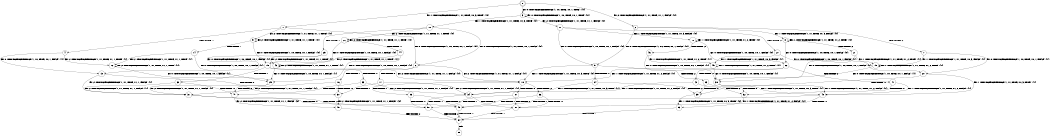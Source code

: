 digraph BCG {
size = "7, 10.5";
center = TRUE;
node [shape = circle];
0 [peripheries = 2];
0 -> 1 [label = "EX !1 !ATOMIC_EXCH_BRANCH (1, +1, TRUE, +0, 3, TRUE) !{0}"];
0 -> 2 [label = "EX !2 !ATOMIC_EXCH_BRANCH (1, +1, TRUE, +1, 1, FALSE) !{0}"];
0 -> 3 [label = "EX !0 !ATOMIC_EXCH_BRANCH (1, +0, TRUE, +0, 1, TRUE) !{0}"];
1 -> 4 [label = "TERMINATE !1"];
1 -> 5 [label = "EX !2 !ATOMIC_EXCH_BRANCH (1, +1, TRUE, +1, 1, TRUE) !{0}"];
1 -> 6 [label = "EX !0 !ATOMIC_EXCH_BRANCH (1, +0, TRUE, +0, 1, FALSE) !{0}"];
2 -> 7 [label = "TERMINATE !2"];
2 -> 8 [label = "EX !1 !ATOMIC_EXCH_BRANCH (1, +1, TRUE, +0, 3, FALSE) !{0}"];
2 -> 9 [label = "EX !0 !ATOMIC_EXCH_BRANCH (1, +0, TRUE, +0, 1, FALSE) !{0}"];
3 -> 10 [label = "EX !1 !ATOMIC_EXCH_BRANCH (1, +1, TRUE, +0, 3, TRUE) !{0}"];
3 -> 11 [label = "EX !2 !ATOMIC_EXCH_BRANCH (1, +1, TRUE, +1, 1, FALSE) !{0}"];
3 -> 3 [label = "EX !0 !ATOMIC_EXCH_BRANCH (1, +0, TRUE, +0, 1, TRUE) !{0}"];
4 -> 12 [label = "EX !2 !ATOMIC_EXCH_BRANCH (1, +1, TRUE, +1, 1, TRUE) !{1}"];
4 -> 13 [label = "EX !0 !ATOMIC_EXCH_BRANCH (1, +0, TRUE, +0, 1, FALSE) !{1}"];
5 -> 14 [label = "TERMINATE !1"];
5 -> 15 [label = "EX !0 !ATOMIC_EXCH_BRANCH (1, +0, TRUE, +0, 1, FALSE) !{0}"];
5 -> 5 [label = "EX !2 !ATOMIC_EXCH_BRANCH (1, +1, TRUE, +1, 1, TRUE) !{0}"];
6 -> 16 [label = "TERMINATE !1"];
6 -> 17 [label = "TERMINATE !0"];
6 -> 18 [label = "EX !2 !ATOMIC_EXCH_BRANCH (1, +1, TRUE, +1, 1, FALSE) !{0}"];
7 -> 19 [label = "EX !1 !ATOMIC_EXCH_BRANCH (1, +1, TRUE, +0, 3, FALSE) !{1}"];
7 -> 20 [label = "EX !0 !ATOMIC_EXCH_BRANCH (1, +0, TRUE, +0, 1, FALSE) !{1}"];
8 -> 21 [label = "TERMINATE !2"];
8 -> 22 [label = "EX !0 !ATOMIC_EXCH_BRANCH (1, +0, TRUE, +0, 1, FALSE) !{0}"];
8 -> 8 [label = "EX !1 !ATOMIC_EXCH_BRANCH (1, +1, TRUE, +1, 2, TRUE) !{0}"];
9 -> 23 [label = "TERMINATE !2"];
9 -> 24 [label = "TERMINATE !0"];
9 -> 18 [label = "EX !1 !ATOMIC_EXCH_BRANCH (1, +1, TRUE, +0, 3, TRUE) !{0}"];
10 -> 25 [label = "TERMINATE !1"];
10 -> 26 [label = "EX !2 !ATOMIC_EXCH_BRANCH (1, +1, TRUE, +1, 1, TRUE) !{0}"];
10 -> 6 [label = "EX !0 !ATOMIC_EXCH_BRANCH (1, +0, TRUE, +0, 1, FALSE) !{0}"];
11 -> 27 [label = "TERMINATE !2"];
11 -> 28 [label = "EX !1 !ATOMIC_EXCH_BRANCH (1, +1, TRUE, +0, 3, FALSE) !{0}"];
11 -> 9 [label = "EX !0 !ATOMIC_EXCH_BRANCH (1, +0, TRUE, +0, 1, FALSE) !{0}"];
12 -> 29 [label = "EX !0 !ATOMIC_EXCH_BRANCH (1, +0, TRUE, +0, 1, FALSE) !{1}"];
12 -> 12 [label = "EX !2 !ATOMIC_EXCH_BRANCH (1, +1, TRUE, +1, 1, TRUE) !{1}"];
13 -> 30 [label = "TERMINATE !0"];
13 -> 31 [label = "EX !2 !ATOMIC_EXCH_BRANCH (1, +1, TRUE, +1, 1, FALSE) !{1}"];
14 -> 12 [label = "EX !2 !ATOMIC_EXCH_BRANCH (1, +1, TRUE, +1, 1, TRUE) !{1}"];
14 -> 29 [label = "EX !0 !ATOMIC_EXCH_BRANCH (1, +0, TRUE, +0, 1, FALSE) !{1}"];
15 -> 32 [label = "TERMINATE !1"];
15 -> 33 [label = "TERMINATE !0"];
15 -> 18 [label = "EX !2 !ATOMIC_EXCH_BRANCH (1, +1, TRUE, +1, 1, FALSE) !{0}"];
16 -> 30 [label = "TERMINATE !0"];
16 -> 31 [label = "EX !2 !ATOMIC_EXCH_BRANCH (1, +1, TRUE, +1, 1, FALSE) !{1}"];
17 -> 30 [label = "TERMINATE !1"];
17 -> 34 [label = "EX !2 !ATOMIC_EXCH_BRANCH (1, +1, TRUE, +1, 1, FALSE) !{1}"];
18 -> 35 [label = "TERMINATE !1"];
18 -> 36 [label = "TERMINATE !2"];
18 -> 37 [label = "TERMINATE !0"];
19 -> 38 [label = "EX !0 !ATOMIC_EXCH_BRANCH (1, +0, TRUE, +0, 1, FALSE) !{1}"];
19 -> 19 [label = "EX !1 !ATOMIC_EXCH_BRANCH (1, +1, TRUE, +1, 2, TRUE) !{1}"];
20 -> 39 [label = "TERMINATE !0"];
20 -> 40 [label = "EX !1 !ATOMIC_EXCH_BRANCH (1, +1, TRUE, +0, 3, TRUE) !{1}"];
21 -> 19 [label = "EX !1 !ATOMIC_EXCH_BRANCH (1, +1, TRUE, +1, 2, TRUE) !{1}"];
21 -> 38 [label = "EX !0 !ATOMIC_EXCH_BRANCH (1, +0, TRUE, +0, 1, FALSE) !{1}"];
22 -> 41 [label = "TERMINATE !2"];
22 -> 42 [label = "TERMINATE !0"];
22 -> 18 [label = "EX !1 !ATOMIC_EXCH_BRANCH (1, +1, TRUE, +1, 2, FALSE) !{0}"];
23 -> 39 [label = "TERMINATE !0"];
23 -> 40 [label = "EX !1 !ATOMIC_EXCH_BRANCH (1, +1, TRUE, +0, 3, TRUE) !{1}"];
24 -> 39 [label = "TERMINATE !2"];
24 -> 34 [label = "EX !1 !ATOMIC_EXCH_BRANCH (1, +1, TRUE, +0, 3, TRUE) !{1}"];
25 -> 13 [label = "EX !0 !ATOMIC_EXCH_BRANCH (1, +0, TRUE, +0, 1, FALSE) !{1}"];
25 -> 43 [label = "EX !2 !ATOMIC_EXCH_BRANCH (1, +1, TRUE, +1, 1, TRUE) !{1}"];
26 -> 44 [label = "TERMINATE !1"];
26 -> 26 [label = "EX !2 !ATOMIC_EXCH_BRANCH (1, +1, TRUE, +1, 1, TRUE) !{0}"];
26 -> 15 [label = "EX !0 !ATOMIC_EXCH_BRANCH (1, +0, TRUE, +0, 1, FALSE) !{0}"];
27 -> 20 [label = "EX !0 !ATOMIC_EXCH_BRANCH (1, +0, TRUE, +0, 1, FALSE) !{1}"];
27 -> 45 [label = "EX !1 !ATOMIC_EXCH_BRANCH (1, +1, TRUE, +0, 3, FALSE) !{1}"];
28 -> 46 [label = "TERMINATE !2"];
28 -> 28 [label = "EX !1 !ATOMIC_EXCH_BRANCH (1, +1, TRUE, +1, 2, TRUE) !{0}"];
28 -> 22 [label = "EX !0 !ATOMIC_EXCH_BRANCH (1, +0, TRUE, +0, 1, FALSE) !{0}"];
29 -> 47 [label = "TERMINATE !0"];
29 -> 31 [label = "EX !2 !ATOMIC_EXCH_BRANCH (1, +1, TRUE, +1, 1, FALSE) !{1}"];
30 -> 48 [label = "EX !2 !ATOMIC_EXCH_BRANCH (1, +1, TRUE, +1, 1, FALSE) !{2}"];
31 -> 49 [label = "TERMINATE !2"];
31 -> 50 [label = "TERMINATE !0"];
32 -> 31 [label = "EX !2 !ATOMIC_EXCH_BRANCH (1, +1, TRUE, +1, 1, FALSE) !{1}"];
32 -> 47 [label = "TERMINATE !0"];
33 -> 34 [label = "EX !2 !ATOMIC_EXCH_BRANCH (1, +1, TRUE, +1, 1, FALSE) !{1}"];
33 -> 47 [label = "TERMINATE !1"];
34 -> 50 [label = "TERMINATE !1"];
34 -> 51 [label = "TERMINATE !2"];
35 -> 49 [label = "TERMINATE !2"];
35 -> 50 [label = "TERMINATE !0"];
36 -> 49 [label = "TERMINATE !1"];
36 -> 51 [label = "TERMINATE !0"];
37 -> 50 [label = "TERMINATE !1"];
37 -> 51 [label = "TERMINATE !2"];
38 -> 52 [label = "TERMINATE !0"];
38 -> 40 [label = "EX !1 !ATOMIC_EXCH_BRANCH (1, +1, TRUE, +1, 2, FALSE) !{1}"];
39 -> 53 [label = "EX !1 !ATOMIC_EXCH_BRANCH (1, +1, TRUE, +0, 3, TRUE) !{2}"];
40 -> 49 [label = "TERMINATE !1"];
40 -> 51 [label = "TERMINATE !0"];
41 -> 40 [label = "EX !1 !ATOMIC_EXCH_BRANCH (1, +1, TRUE, +1, 2, FALSE) !{1}"];
41 -> 52 [label = "TERMINATE !0"];
42 -> 34 [label = "EX !1 !ATOMIC_EXCH_BRANCH (1, +1, TRUE, +1, 2, FALSE) !{1}"];
42 -> 52 [label = "TERMINATE !2"];
43 -> 43 [label = "EX !2 !ATOMIC_EXCH_BRANCH (1, +1, TRUE, +1, 1, TRUE) !{1}"];
43 -> 29 [label = "EX !0 !ATOMIC_EXCH_BRANCH (1, +0, TRUE, +0, 1, FALSE) !{1}"];
44 -> 43 [label = "EX !2 !ATOMIC_EXCH_BRANCH (1, +1, TRUE, +1, 1, TRUE) !{1}"];
44 -> 29 [label = "EX !0 !ATOMIC_EXCH_BRANCH (1, +0, TRUE, +0, 1, FALSE) !{1}"];
45 -> 45 [label = "EX !1 !ATOMIC_EXCH_BRANCH (1, +1, TRUE, +1, 2, TRUE) !{1}"];
45 -> 38 [label = "EX !0 !ATOMIC_EXCH_BRANCH (1, +0, TRUE, +0, 1, FALSE) !{1}"];
46 -> 45 [label = "EX !1 !ATOMIC_EXCH_BRANCH (1, +1, TRUE, +1, 2, TRUE) !{1}"];
46 -> 38 [label = "EX !0 !ATOMIC_EXCH_BRANCH (1, +0, TRUE, +0, 1, FALSE) !{1}"];
47 -> 48 [label = "EX !2 !ATOMIC_EXCH_BRANCH (1, +1, TRUE, +1, 1, FALSE) !{2}"];
48 -> 54 [label = "TERMINATE !2"];
49 -> 54 [label = "TERMINATE !0"];
50 -> 54 [label = "TERMINATE !2"];
51 -> 54 [label = "TERMINATE !1"];
52 -> 53 [label = "EX !1 !ATOMIC_EXCH_BRANCH (1, +1, TRUE, +1, 2, FALSE) !{2}"];
53 -> 54 [label = "TERMINATE !1"];
54 -> 55 [label = "exit"];
}
